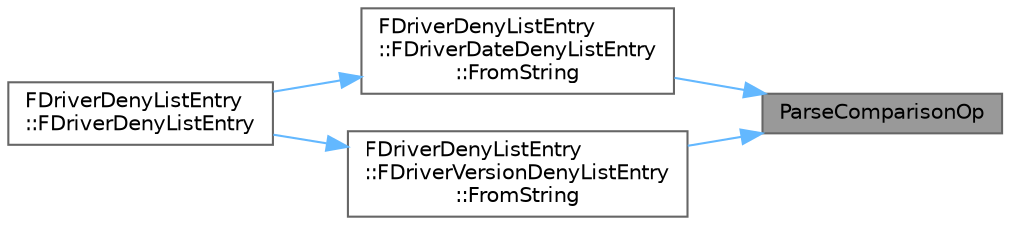 digraph "ParseComparisonOp"
{
 // INTERACTIVE_SVG=YES
 // LATEX_PDF_SIZE
  bgcolor="transparent";
  edge [fontname=Helvetica,fontsize=10,labelfontname=Helvetica,labelfontsize=10];
  node [fontname=Helvetica,fontsize=10,shape=box,height=0.2,width=0.4];
  rankdir="RL";
  Node1 [id="Node000001",label="ParseComparisonOp",height=0.2,width=0.4,color="gray40", fillcolor="grey60", style="filled", fontcolor="black",tooltip=" "];
  Node1 -> Node2 [id="edge1_Node000001_Node000002",dir="back",color="steelblue1",style="solid",tooltip=" "];
  Node2 [id="Node000002",label="FDriverDenyListEntry\l::FDriverDateDenyListEntry\l::FromString",height=0.2,width=0.4,color="grey40", fillcolor="white", style="filled",URL="$d5/d59/structFDriverDenyListEntry_1_1FDriverDateDenyListEntry.html#a0ed0a817194cd40c3a1436932fa77d61",tooltip=" "];
  Node2 -> Node3 [id="edge2_Node000002_Node000003",dir="back",color="steelblue1",style="solid",tooltip=" "];
  Node3 [id="Node000003",label="FDriverDenyListEntry\l::FDriverDenyListEntry",height=0.2,width=0.4,color="grey40", fillcolor="white", style="filled",URL="$d4/d77/structFDriverDenyListEntry.html#a8f7fc527fb989e7f2ec104d9ae8fcbd1",tooltip=" "];
  Node1 -> Node4 [id="edge3_Node000001_Node000004",dir="back",color="steelblue1",style="solid",tooltip=" "];
  Node4 [id="Node000004",label="FDriverDenyListEntry\l::FDriverVersionDenyListEntry\l::FromString",height=0.2,width=0.4,color="grey40", fillcolor="white", style="filled",URL="$db/d9c/structFDriverDenyListEntry_1_1FDriverVersionDenyListEntry.html#ae2c62e622b4a67a1457918c1ac245795",tooltip=" "];
  Node4 -> Node3 [id="edge4_Node000004_Node000003",dir="back",color="steelblue1",style="solid",tooltip=" "];
}
